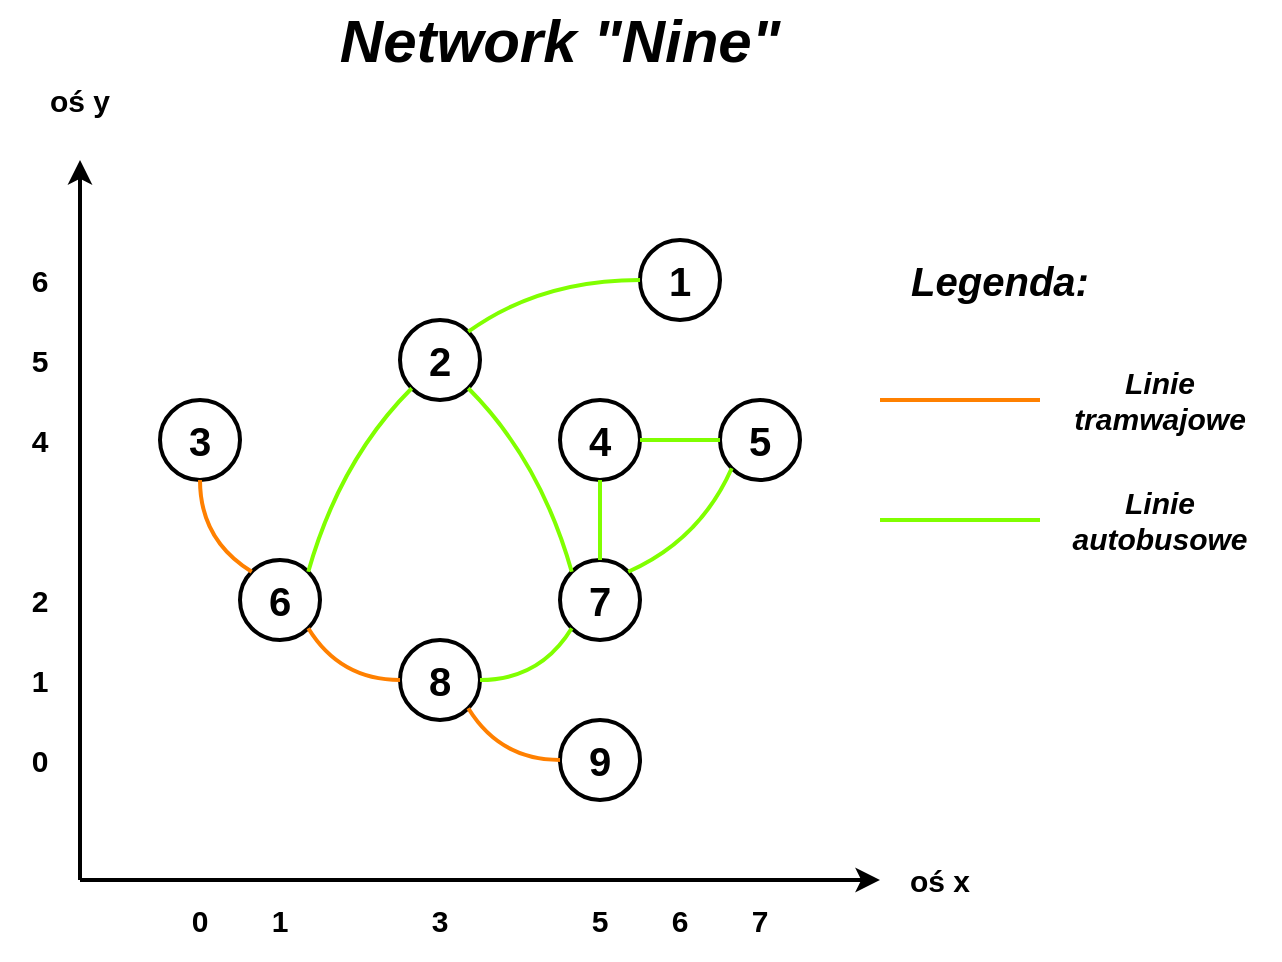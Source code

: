 <mxfile version="12.4.8" type="device"><diagram id="T8G4RTO0kW0xTipT9gvW" name="Page-1"><mxGraphModel dx="1102" dy="582" grid="1" gridSize="10" guides="1" tooltips="1" connect="1" arrows="1" fold="1" page="1" pageScale="1" pageWidth="700" pageHeight="600" math="0" shadow="0"><root><mxCell id="0"/><mxCell id="1" parent="0"/><mxCell id="Lg2N0iMmHvU11wPNt5ww-2" value="9" style="ellipse;whiteSpace=wrap;html=1;aspect=fixed;fontSize=20;fontStyle=1;strokeWidth=2;" vertex="1" parent="1"><mxGeometry x="320" y="400" width="40" height="40" as="geometry"/></mxCell><mxCell id="Lg2N0iMmHvU11wPNt5ww-3" value="" style="endArrow=classic;html=1;strokeWidth=2;" edge="1" parent="1"><mxGeometry width="50" height="50" relative="1" as="geometry"><mxPoint x="80" y="480" as="sourcePoint"/><mxPoint x="80" y="120" as="targetPoint"/></mxGeometry></mxCell><mxCell id="Lg2N0iMmHvU11wPNt5ww-4" value="" style="endArrow=classic;html=1;strokeWidth=2;" edge="1" parent="1"><mxGeometry width="50" height="50" relative="1" as="geometry"><mxPoint x="80" y="480" as="sourcePoint"/><mxPoint x="480" y="480" as="targetPoint"/></mxGeometry></mxCell><mxCell id="Lg2N0iMmHvU11wPNt5ww-5" value="8" style="ellipse;whiteSpace=wrap;html=1;aspect=fixed;fontSize=20;fontStyle=1;strokeWidth=2;" vertex="1" parent="1"><mxGeometry x="240" y="360" width="40" height="40" as="geometry"/></mxCell><mxCell id="Lg2N0iMmHvU11wPNt5ww-6" value="7" style="ellipse;whiteSpace=wrap;html=1;aspect=fixed;fontSize=20;fontStyle=1;strokeWidth=2;" vertex="1" parent="1"><mxGeometry x="320" y="320" width="40" height="40" as="geometry"/></mxCell><mxCell id="Lg2N0iMmHvU11wPNt5ww-7" value="6" style="ellipse;whiteSpace=wrap;html=1;aspect=fixed;fontSize=20;fontStyle=1;strokeWidth=2;" vertex="1" parent="1"><mxGeometry x="160" y="320" width="40" height="40" as="geometry"/></mxCell><mxCell id="Lg2N0iMmHvU11wPNt5ww-8" value="3" style="ellipse;whiteSpace=wrap;html=1;aspect=fixed;fontSize=20;fontStyle=1;strokeWidth=2;" vertex="1" parent="1"><mxGeometry x="120" y="240" width="40" height="40" as="geometry"/></mxCell><mxCell id="Lg2N0iMmHvU11wPNt5ww-9" value="2" style="ellipse;whiteSpace=wrap;html=1;aspect=fixed;fontSize=20;fontStyle=1;strokeWidth=2;" vertex="1" parent="1"><mxGeometry x="240" y="200" width="40" height="40" as="geometry"/></mxCell><mxCell id="Lg2N0iMmHvU11wPNt5ww-10" value="4" style="ellipse;whiteSpace=wrap;html=1;aspect=fixed;fontSize=20;fontStyle=1;strokeWidth=2;" vertex="1" parent="1"><mxGeometry x="320" y="240" width="40" height="40" as="geometry"/></mxCell><mxCell id="Lg2N0iMmHvU11wPNt5ww-11" value="5" style="ellipse;whiteSpace=wrap;html=1;aspect=fixed;fontSize=20;fontStyle=1;strokeWidth=2;" vertex="1" parent="1"><mxGeometry x="400" y="240" width="40" height="40" as="geometry"/></mxCell><mxCell id="Lg2N0iMmHvU11wPNt5ww-12" value="1" style="ellipse;whiteSpace=wrap;html=1;aspect=fixed;fontSize=20;fontStyle=1;strokeWidth=2;" vertex="1" parent="1"><mxGeometry x="360" y="160" width="40" height="40" as="geometry"/></mxCell><mxCell id="Lg2N0iMmHvU11wPNt5ww-13" value="0" style="whiteSpace=wrap;html=1;aspect=fixed;fontSize=15;fontStyle=1;fillColor=none;strokeColor=none;" vertex="1" parent="1"><mxGeometry x="120" y="480" width="40" height="40" as="geometry"/></mxCell><mxCell id="Lg2N0iMmHvU11wPNt5ww-14" value="1" style="whiteSpace=wrap;html=1;aspect=fixed;fontSize=15;fontStyle=1;fillColor=none;strokeColor=none;" vertex="1" parent="1"><mxGeometry x="160" y="480" width="40" height="40" as="geometry"/></mxCell><mxCell id="Lg2N0iMmHvU11wPNt5ww-15" value="3" style="whiteSpace=wrap;html=1;aspect=fixed;fontSize=15;fontStyle=1;fillColor=none;strokeColor=none;" vertex="1" parent="1"><mxGeometry x="240" y="480" width="40" height="40" as="geometry"/></mxCell><mxCell id="Lg2N0iMmHvU11wPNt5ww-17" value="5" style="whiteSpace=wrap;html=1;aspect=fixed;fontSize=15;fontStyle=1;fillColor=none;strokeColor=none;" vertex="1" parent="1"><mxGeometry x="320" y="480" width="40" height="40" as="geometry"/></mxCell><mxCell id="Lg2N0iMmHvU11wPNt5ww-18" value="6" style="whiteSpace=wrap;html=1;aspect=fixed;fontSize=15;fontStyle=1;fillColor=none;strokeColor=none;" vertex="1" parent="1"><mxGeometry x="360" y="480" width="40" height="40" as="geometry"/></mxCell><mxCell id="Lg2N0iMmHvU11wPNt5ww-19" value="7" style="whiteSpace=wrap;html=1;aspect=fixed;fontSize=15;fontStyle=1;fillColor=none;strokeColor=none;" vertex="1" parent="1"><mxGeometry x="400" y="480" width="40" height="40" as="geometry"/></mxCell><mxCell id="Lg2N0iMmHvU11wPNt5ww-20" value="0" style="whiteSpace=wrap;html=1;aspect=fixed;fontSize=15;fontStyle=1;fillColor=none;strokeColor=none;" vertex="1" parent="1"><mxGeometry x="40" y="400" width="40" height="40" as="geometry"/></mxCell><mxCell id="Lg2N0iMmHvU11wPNt5ww-21" value="1" style="whiteSpace=wrap;html=1;aspect=fixed;fontSize=15;fontStyle=1;fillColor=none;strokeColor=none;" vertex="1" parent="1"><mxGeometry x="40" y="360" width="40" height="40" as="geometry"/></mxCell><mxCell id="Lg2N0iMmHvU11wPNt5ww-22" value="2" style="whiteSpace=wrap;html=1;aspect=fixed;fontSize=15;fontStyle=1;fillColor=none;strokeColor=none;" vertex="1" parent="1"><mxGeometry x="40" y="320" width="40" height="40" as="geometry"/></mxCell><mxCell id="Lg2N0iMmHvU11wPNt5ww-23" value="4" style="whiteSpace=wrap;html=1;aspect=fixed;fontSize=15;fontStyle=1;fillColor=none;strokeColor=none;" vertex="1" parent="1"><mxGeometry x="40" y="240" width="40" height="40" as="geometry"/></mxCell><mxCell id="Lg2N0iMmHvU11wPNt5ww-24" value="5" style="whiteSpace=wrap;html=1;aspect=fixed;fontSize=15;fontStyle=1;fillColor=none;strokeColor=none;" vertex="1" parent="1"><mxGeometry x="40" y="200" width="40" height="40" as="geometry"/></mxCell><mxCell id="Lg2N0iMmHvU11wPNt5ww-25" value="6" style="whiteSpace=wrap;html=1;aspect=fixed;fontSize=15;fontStyle=1;fillColor=none;strokeColor=none;" vertex="1" parent="1"><mxGeometry x="40" y="160" width="40" height="40" as="geometry"/></mxCell><mxCell id="Lg2N0iMmHvU11wPNt5ww-26" value="oś x" style="whiteSpace=wrap;html=1;aspect=fixed;fontSize=15;fontStyle=1;fillColor=none;strokeColor=none;" vertex="1" parent="1"><mxGeometry x="480" y="450" width="60" height="60" as="geometry"/></mxCell><mxCell id="Lg2N0iMmHvU11wPNt5ww-27" value="oś y" style="whiteSpace=wrap;html=1;aspect=fixed;fontSize=15;fontStyle=1;fillColor=none;strokeColor=none;" vertex="1" parent="1"><mxGeometry x="50" y="60" width="60" height="60" as="geometry"/></mxCell><mxCell id="Lg2N0iMmHvU11wPNt5ww-28" value="" style="endArrow=none;html=1;fontSize=15;entryX=0;entryY=0.5;entryDx=0;entryDy=0;exitX=1;exitY=1;exitDx=0;exitDy=0;strokeWidth=2;curved=1;strokeColor=#FF8000;" edge="1" parent="1" source="Lg2N0iMmHvU11wPNt5ww-5" target="Lg2N0iMmHvU11wPNt5ww-2"><mxGeometry width="50" height="50" relative="1" as="geometry"><mxPoint x="40" y="590" as="sourcePoint"/><mxPoint x="90" y="540" as="targetPoint"/><Array as="points"><mxPoint x="290" y="420"/></Array></mxGeometry></mxCell><mxCell id="Lg2N0iMmHvU11wPNt5ww-29" value="" style="endArrow=none;html=1;fontSize=15;entryX=0;entryY=0.5;entryDx=0;entryDy=0;strokeWidth=2;exitX=1;exitY=1;exitDx=0;exitDy=0;curved=1;gradientColor=#ffd966;fillColor=#fff2cc;strokeColor=#FF8000;" edge="1" parent="1" source="Lg2N0iMmHvU11wPNt5ww-7" target="Lg2N0iMmHvU11wPNt5ww-5"><mxGeometry width="50" height="50" relative="1" as="geometry"><mxPoint x="160" y="420" as="sourcePoint"/><mxPoint x="330" y="430" as="targetPoint"/><Array as="points"><mxPoint x="210" y="380"/></Array></mxGeometry></mxCell><mxCell id="Lg2N0iMmHvU11wPNt5ww-30" value="" style="endArrow=none;html=1;fontSize=15;entryX=0;entryY=1;entryDx=0;entryDy=0;exitX=1;exitY=0.5;exitDx=0;exitDy=0;strokeWidth=2;curved=1;strokeColor=#80FF00;" edge="1" parent="1" source="Lg2N0iMmHvU11wPNt5ww-5" target="Lg2N0iMmHvU11wPNt5ww-6"><mxGeometry width="50" height="50" relative="1" as="geometry"><mxPoint x="294.142" y="414.142" as="sourcePoint"/><mxPoint x="340" y="440" as="targetPoint"/><Array as="points"><mxPoint x="310" y="380"/></Array></mxGeometry></mxCell><mxCell id="Lg2N0iMmHvU11wPNt5ww-31" value="" style="endArrow=none;html=1;fontSize=15;entryX=0;entryY=0;entryDx=0;entryDy=0;exitX=0.5;exitY=1;exitDx=0;exitDy=0;strokeWidth=2;curved=1;fillColor=#e51400;strokeColor=#FF8000;" edge="1" parent="1" source="Lg2N0iMmHvU11wPNt5ww-8" target="Lg2N0iMmHvU11wPNt5ww-7"><mxGeometry width="50" height="50" relative="1" as="geometry"><mxPoint x="304.142" y="424.142" as="sourcePoint"/><mxPoint x="350" y="450" as="targetPoint"/><Array as="points"><mxPoint x="140" y="310"/></Array></mxGeometry></mxCell><mxCell id="Lg2N0iMmHvU11wPNt5ww-32" value="" style="endArrow=none;html=1;fontSize=15;entryX=0;entryY=1;entryDx=0;entryDy=0;exitX=1;exitY=0;exitDx=0;exitDy=0;strokeWidth=2;curved=1;strokeColor=#80FF00;" edge="1" parent="1" source="Lg2N0iMmHvU11wPNt5ww-7" target="Lg2N0iMmHvU11wPNt5ww-9"><mxGeometry width="50" height="50" relative="1" as="geometry"><mxPoint x="314.142" y="434.142" as="sourcePoint"/><mxPoint x="360" y="460" as="targetPoint"/><Array as="points"><mxPoint x="210" y="270"/></Array></mxGeometry></mxCell><mxCell id="Lg2N0iMmHvU11wPNt5ww-33" value="" style="endArrow=none;html=1;fontSize=15;entryX=0;entryY=0;entryDx=0;entryDy=0;exitX=1;exitY=1;exitDx=0;exitDy=0;strokeWidth=2;curved=1;strokeColor=#80FF00;" edge="1" parent="1" source="Lg2N0iMmHvU11wPNt5ww-9" target="Lg2N0iMmHvU11wPNt5ww-6"><mxGeometry width="50" height="50" relative="1" as="geometry"><mxPoint x="324.142" y="444.142" as="sourcePoint"/><mxPoint x="370" y="470" as="targetPoint"/><Array as="points"><mxPoint x="310" y="270"/></Array></mxGeometry></mxCell><mxCell id="Lg2N0iMmHvU11wPNt5ww-34" value="" style="endArrow=none;html=1;fontSize=15;entryX=0.5;entryY=1;entryDx=0;entryDy=0;exitX=0.5;exitY=0;exitDx=0;exitDy=0;strokeWidth=2;curved=1;strokeColor=#80FF00;" edge="1" parent="1" source="Lg2N0iMmHvU11wPNt5ww-6" target="Lg2N0iMmHvU11wPNt5ww-10"><mxGeometry width="50" height="50" relative="1" as="geometry"><mxPoint x="334.142" y="454.142" as="sourcePoint"/><mxPoint x="380" y="480" as="targetPoint"/></mxGeometry></mxCell><mxCell id="Lg2N0iMmHvU11wPNt5ww-35" value="" style="endArrow=none;html=1;fontSize=15;entryX=0;entryY=0.5;entryDx=0;entryDy=0;exitX=1;exitY=0.5;exitDx=0;exitDy=0;strokeWidth=2;curved=1;strokeColor=#80FF00;" edge="1" parent="1" source="Lg2N0iMmHvU11wPNt5ww-10" target="Lg2N0iMmHvU11wPNt5ww-11"><mxGeometry width="50" height="50" relative="1" as="geometry"><mxPoint x="344.142" y="464.142" as="sourcePoint"/><mxPoint x="390" y="490" as="targetPoint"/></mxGeometry></mxCell><mxCell id="Lg2N0iMmHvU11wPNt5ww-36" value="" style="endArrow=none;html=1;fontSize=15;entryX=0;entryY=1;entryDx=0;entryDy=0;exitX=1;exitY=0;exitDx=0;exitDy=0;strokeWidth=2;curved=1;strokeColor=#80FF00;" edge="1" parent="1" source="Lg2N0iMmHvU11wPNt5ww-6" target="Lg2N0iMmHvU11wPNt5ww-11"><mxGeometry width="50" height="50" relative="1" as="geometry"><mxPoint x="354.142" y="474.142" as="sourcePoint"/><mxPoint x="400" y="500" as="targetPoint"/><Array as="points"><mxPoint x="390" y="310"/></Array></mxGeometry></mxCell><mxCell id="Lg2N0iMmHvU11wPNt5ww-37" value="" style="endArrow=none;html=1;fontSize=15;entryX=0;entryY=0.5;entryDx=0;entryDy=0;exitX=1;exitY=0;exitDx=0;exitDy=0;strokeWidth=2;curved=1;strokeColor=#80FF00;" edge="1" parent="1" source="Lg2N0iMmHvU11wPNt5ww-9" target="Lg2N0iMmHvU11wPNt5ww-12"><mxGeometry width="50" height="50" relative="1" as="geometry"><mxPoint x="364.142" y="484.142" as="sourcePoint"/><mxPoint x="410" y="510" as="targetPoint"/><Array as="points"><mxPoint x="310" y="180"/></Array></mxGeometry></mxCell><mxCell id="Lg2N0iMmHvU11wPNt5ww-38" value="&lt;font style=&quot;font-size: 30px&quot;&gt;&lt;b&gt;&lt;i&gt;Network &quot;Nine&quot;&lt;/i&gt;&lt;/b&gt;&lt;/font&gt;" style="rounded=0;whiteSpace=wrap;html=1;strokeWidth=2;fillColor=none;fontSize=15;strokeColor=none;" vertex="1" parent="1"><mxGeometry x="120" y="40" width="400" height="40" as="geometry"/></mxCell><mxCell id="Lg2N0iMmHvU11wPNt5ww-39" value="" style="endArrow=none;html=1;strokeColor=#80FF00;strokeWidth=2;fontSize=15;" edge="1" parent="1"><mxGeometry width="50" height="50" relative="1" as="geometry"><mxPoint x="560" y="300" as="sourcePoint"/><mxPoint x="480" y="300" as="targetPoint"/></mxGeometry></mxCell><mxCell id="Lg2N0iMmHvU11wPNt5ww-40" value="" style="endArrow=none;html=1;strokeColor=#FF8000;strokeWidth=2;fontSize=15;" edge="1" parent="1"><mxGeometry width="50" height="50" relative="1" as="geometry"><mxPoint x="560" y="240" as="sourcePoint"/><mxPoint x="480" y="240" as="targetPoint"/></mxGeometry></mxCell><mxCell id="Lg2N0iMmHvU11wPNt5ww-41" value="&lt;b&gt;&lt;i&gt;&lt;font style=&quot;font-size: 20px&quot;&gt;Legenda:&lt;/font&gt;&lt;/i&gt;&lt;/b&gt;" style="rounded=0;whiteSpace=wrap;html=1;strokeWidth=2;fillColor=none;fontSize=15;strokeColor=none;" vertex="1" parent="1"><mxGeometry x="480" y="160" width="120" height="40" as="geometry"/></mxCell><mxCell id="Lg2N0iMmHvU11wPNt5ww-42" value="&lt;b&gt;&lt;i&gt;&lt;font style=&quot;font-size: 15px&quot;&gt;Linie tramwajowe&lt;/font&gt;&lt;/i&gt;&lt;/b&gt;" style="rounded=0;whiteSpace=wrap;html=1;strokeWidth=2;fillColor=none;fontSize=15;strokeColor=none;" vertex="1" parent="1"><mxGeometry x="560" y="220" width="120" height="40" as="geometry"/></mxCell><mxCell id="Lg2N0iMmHvU11wPNt5ww-43" value="&lt;b&gt;&lt;i&gt;&lt;font style=&quot;font-size: 15px&quot;&gt;Linie autobusowe&lt;/font&gt;&lt;/i&gt;&lt;/b&gt;" style="rounded=0;whiteSpace=wrap;html=1;strokeWidth=2;fillColor=none;fontSize=15;strokeColor=none;" vertex="1" parent="1"><mxGeometry x="560" y="280" width="120" height="40" as="geometry"/></mxCell></root></mxGraphModel></diagram></mxfile>